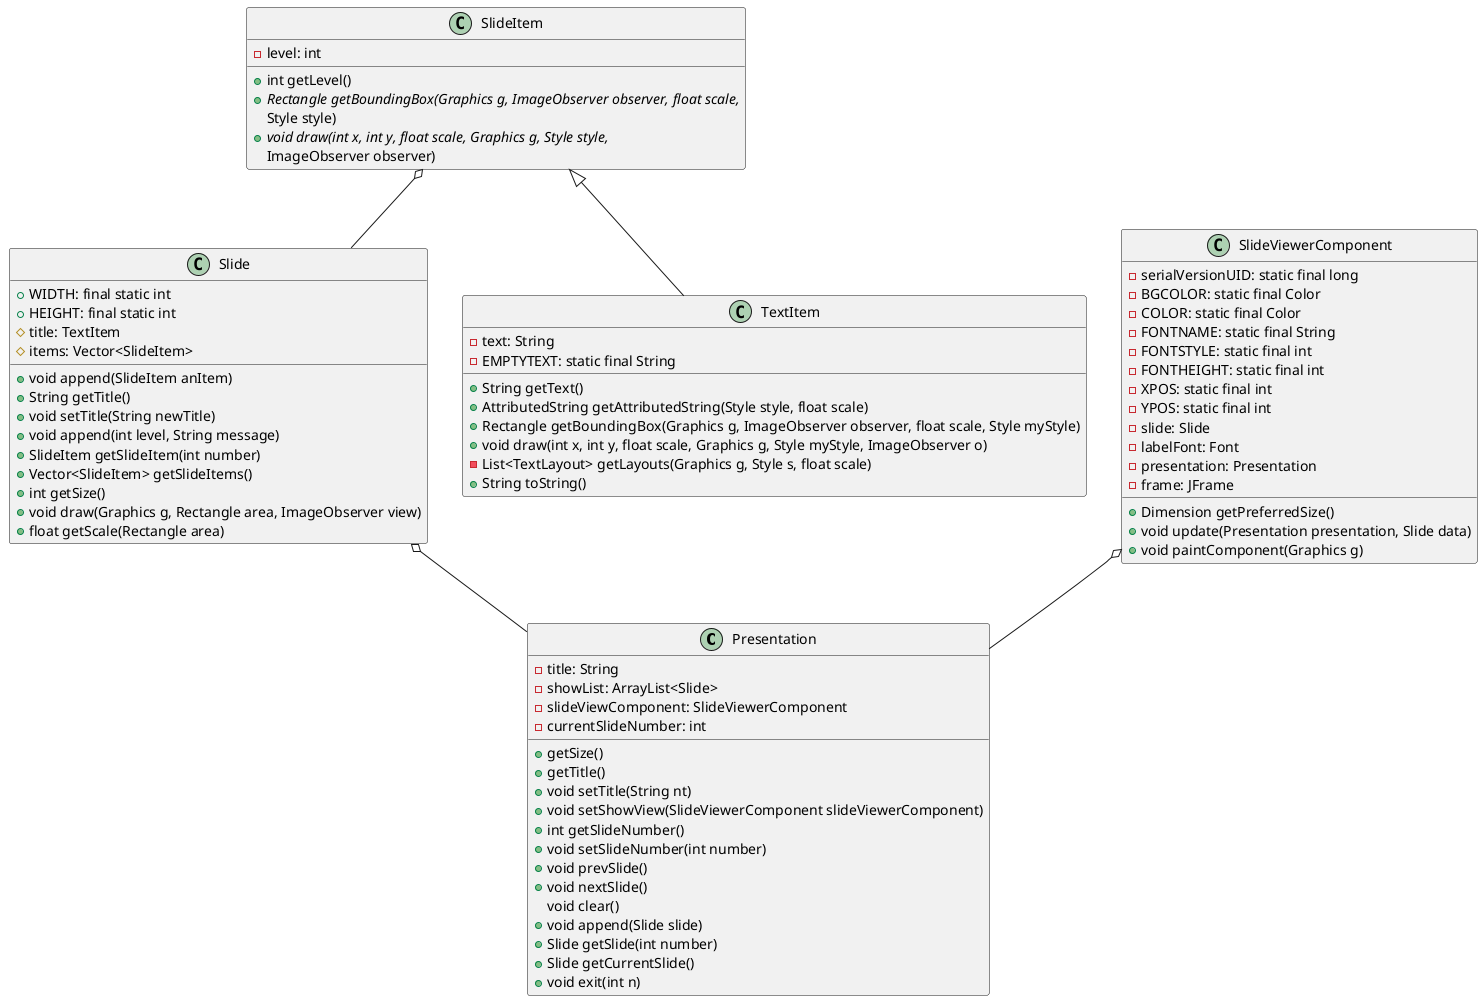 @startuml PPSW

class Presentation {
   - title: String
   - showList: ArrayList<Slide>
   - slideViewComponent: SlideViewerComponent
   - currentSlideNumber: int

   + getSize()
   + getTitle()
   + void setTitle(String nt)
   + void setShowView(SlideViewerComponent slideViewerComponent)
   + int getSlideNumber()
   + void setSlideNumber(int number)
   + void prevSlide()
   + void nextSlide()
   void clear()
   + void append(Slide slide)
   + Slide getSlide(int number)
   + Slide getCurrentSlide()
   + void exit(int n)
}

class Slide {
   + WIDTH: final static int
   + HEIGHT: final static int
   # title: TextItem
   # items: Vector<SlideItem>
   + void append(SlideItem anItem)
   + String getTitle()
   + void setTitle(String newTitle)
   + void append(int level, String message)
   + SlideItem getSlideItem(int number)
   + Vector<SlideItem> getSlideItems()
   + int getSize()
   + void draw(Graphics g, Rectangle area, ImageObserver view)
   + float getScale(Rectangle area)
}

class SlideItem {
   - level: int
   + int getLevel()
   + {abstract} Rectangle getBoundingBox(Graphics g, ImageObserver observer, float scale,
      Style style)
   + {abstract} void draw(int x, int y, float scale, Graphics g, Style style,
      ImageObserver observer)
}

class TextItem {
   - text: String
   - EMPTYTEXT: static final String
   + String getText()
   + AttributedString getAttributedString(Style style, float scale)
   + Rectangle getBoundingBox(Graphics g, ImageObserver observer, float scale, Style myStyle)
   + void draw(int x, int y, float scale, Graphics g, Style myStyle, ImageObserver o)
   - List<TextLayout> getLayouts(Graphics g, Style s, float scale)
   + String toString()
}

class SlideViewerComponent {
   - serialVersionUID: static final long
   - BGCOLOR: static final Color
   - COLOR: static final Color
   - FONTNAME: static final String
   - FONTSTYLE: static final int
   - FONTHEIGHT: static final int
   - XPOS: static final int
   - YPOS: static final int
   - slide: Slide
   - labelFont: Font
   - presentation: Presentation
   - frame: JFrame
   + Dimension getPreferredSize()
   + void update(Presentation presentation, Slide data)
   + void paintComponent(Graphics g)
}

Slide o-- Presentation
SlideViewerComponent o-- Presentation
SlideItem o-- Slide
SlideItem <|-- TextItem

@enduml